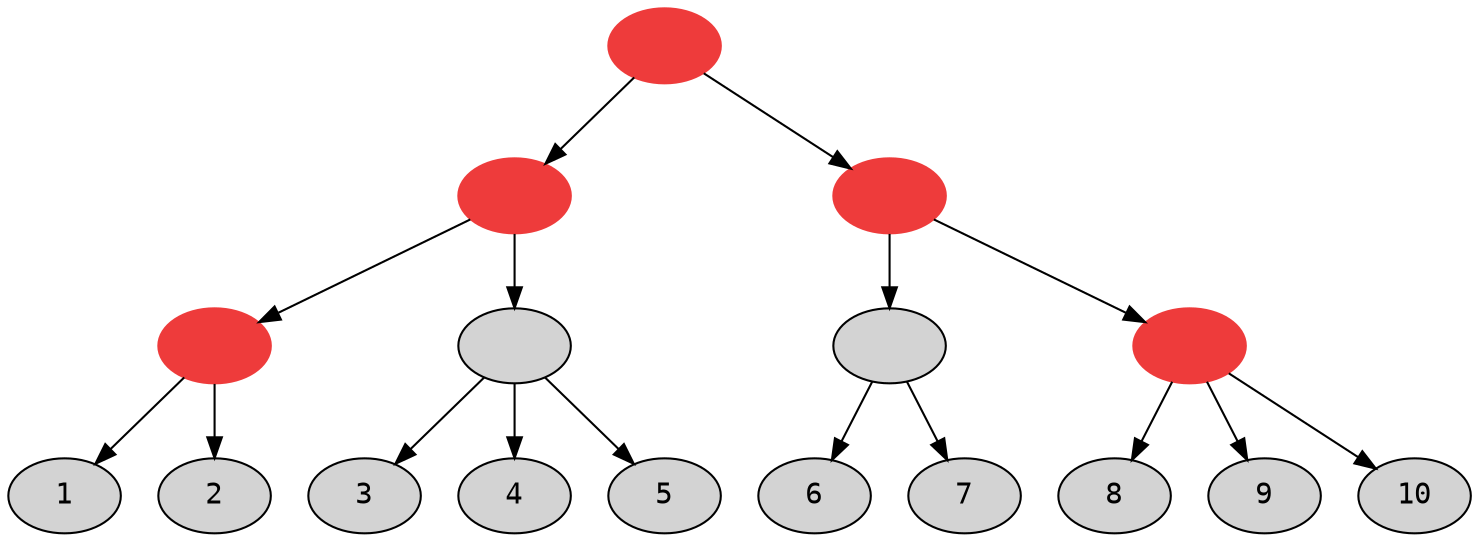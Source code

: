 digraph fingertree1 {
    node [fontname=Inconsolata, style=filled];

    1 [label="1"];
    2 [label="2"];
    3 [label="3"];
    4 [label="4"];
    5 [label="5"];
    6 [label="6"];
    7 [label="7"];
    8 [label="8"];
    9 [label="9"];
    10 [label="10"];

    root [label="", color=brown2];
    n1 [label="", color=brown2];
    n2 [label="", color=brown2];
    n11 [label="", color=brown2];
    n12 [label=""];
    n21 [label=""];
    n22 [label="", color=brown2];

    root -> n1;
    root -> n2;
    n1 -> n11;
    n1 -> n12;
    n2 -> n21;
    n2 -> n22;

    n11 -> 1;
    n11 -> 2;
    n12 -> 3;
    n12 -> 4;
    n12 -> 5;
    n21 -> 6;
    n21 -> 7;
    n22 -> 8;
    n22 -> 9;
    n22 -> 10;
}